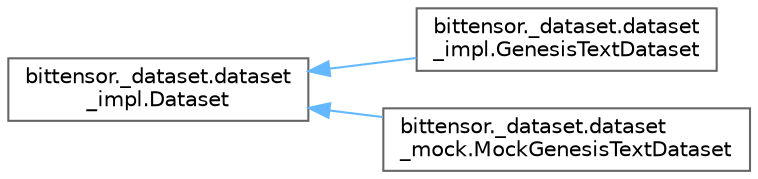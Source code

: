 digraph "Graphical Class Hierarchy"
{
 // LATEX_PDF_SIZE
  bgcolor="transparent";
  edge [fontname=Helvetica,fontsize=10,labelfontname=Helvetica,labelfontsize=10];
  node [fontname=Helvetica,fontsize=10,shape=box,height=0.2,width=0.4];
  rankdir="LR";
  Node0 [label="bittensor._dataset.dataset\l_impl.Dataset",height=0.2,width=0.4,color="grey40", fillcolor="white", style="filled",URL="$classbittensor_1_1__dataset_1_1dataset__impl_1_1_dataset.html",tooltip=" "];
  Node0 -> Node1 [dir="back",color="steelblue1",style="solid"];
  Node1 [label="bittensor._dataset.dataset\l_impl.GenesisTextDataset",height=0.2,width=0.4,color="grey40", fillcolor="white", style="filled",URL="$classbittensor_1_1__dataset_1_1dataset__impl_1_1_genesis_text_dataset.html",tooltip=" "];
  Node0 -> Node2 [dir="back",color="steelblue1",style="solid"];
  Node2 [label="bittensor._dataset.dataset\l_mock.MockGenesisTextDataset",height=0.2,width=0.4,color="grey40", fillcolor="white", style="filled",URL="$classbittensor_1_1__dataset_1_1dataset__mock_1_1_mock_genesis_text_dataset.html",tooltip=" "];
}
